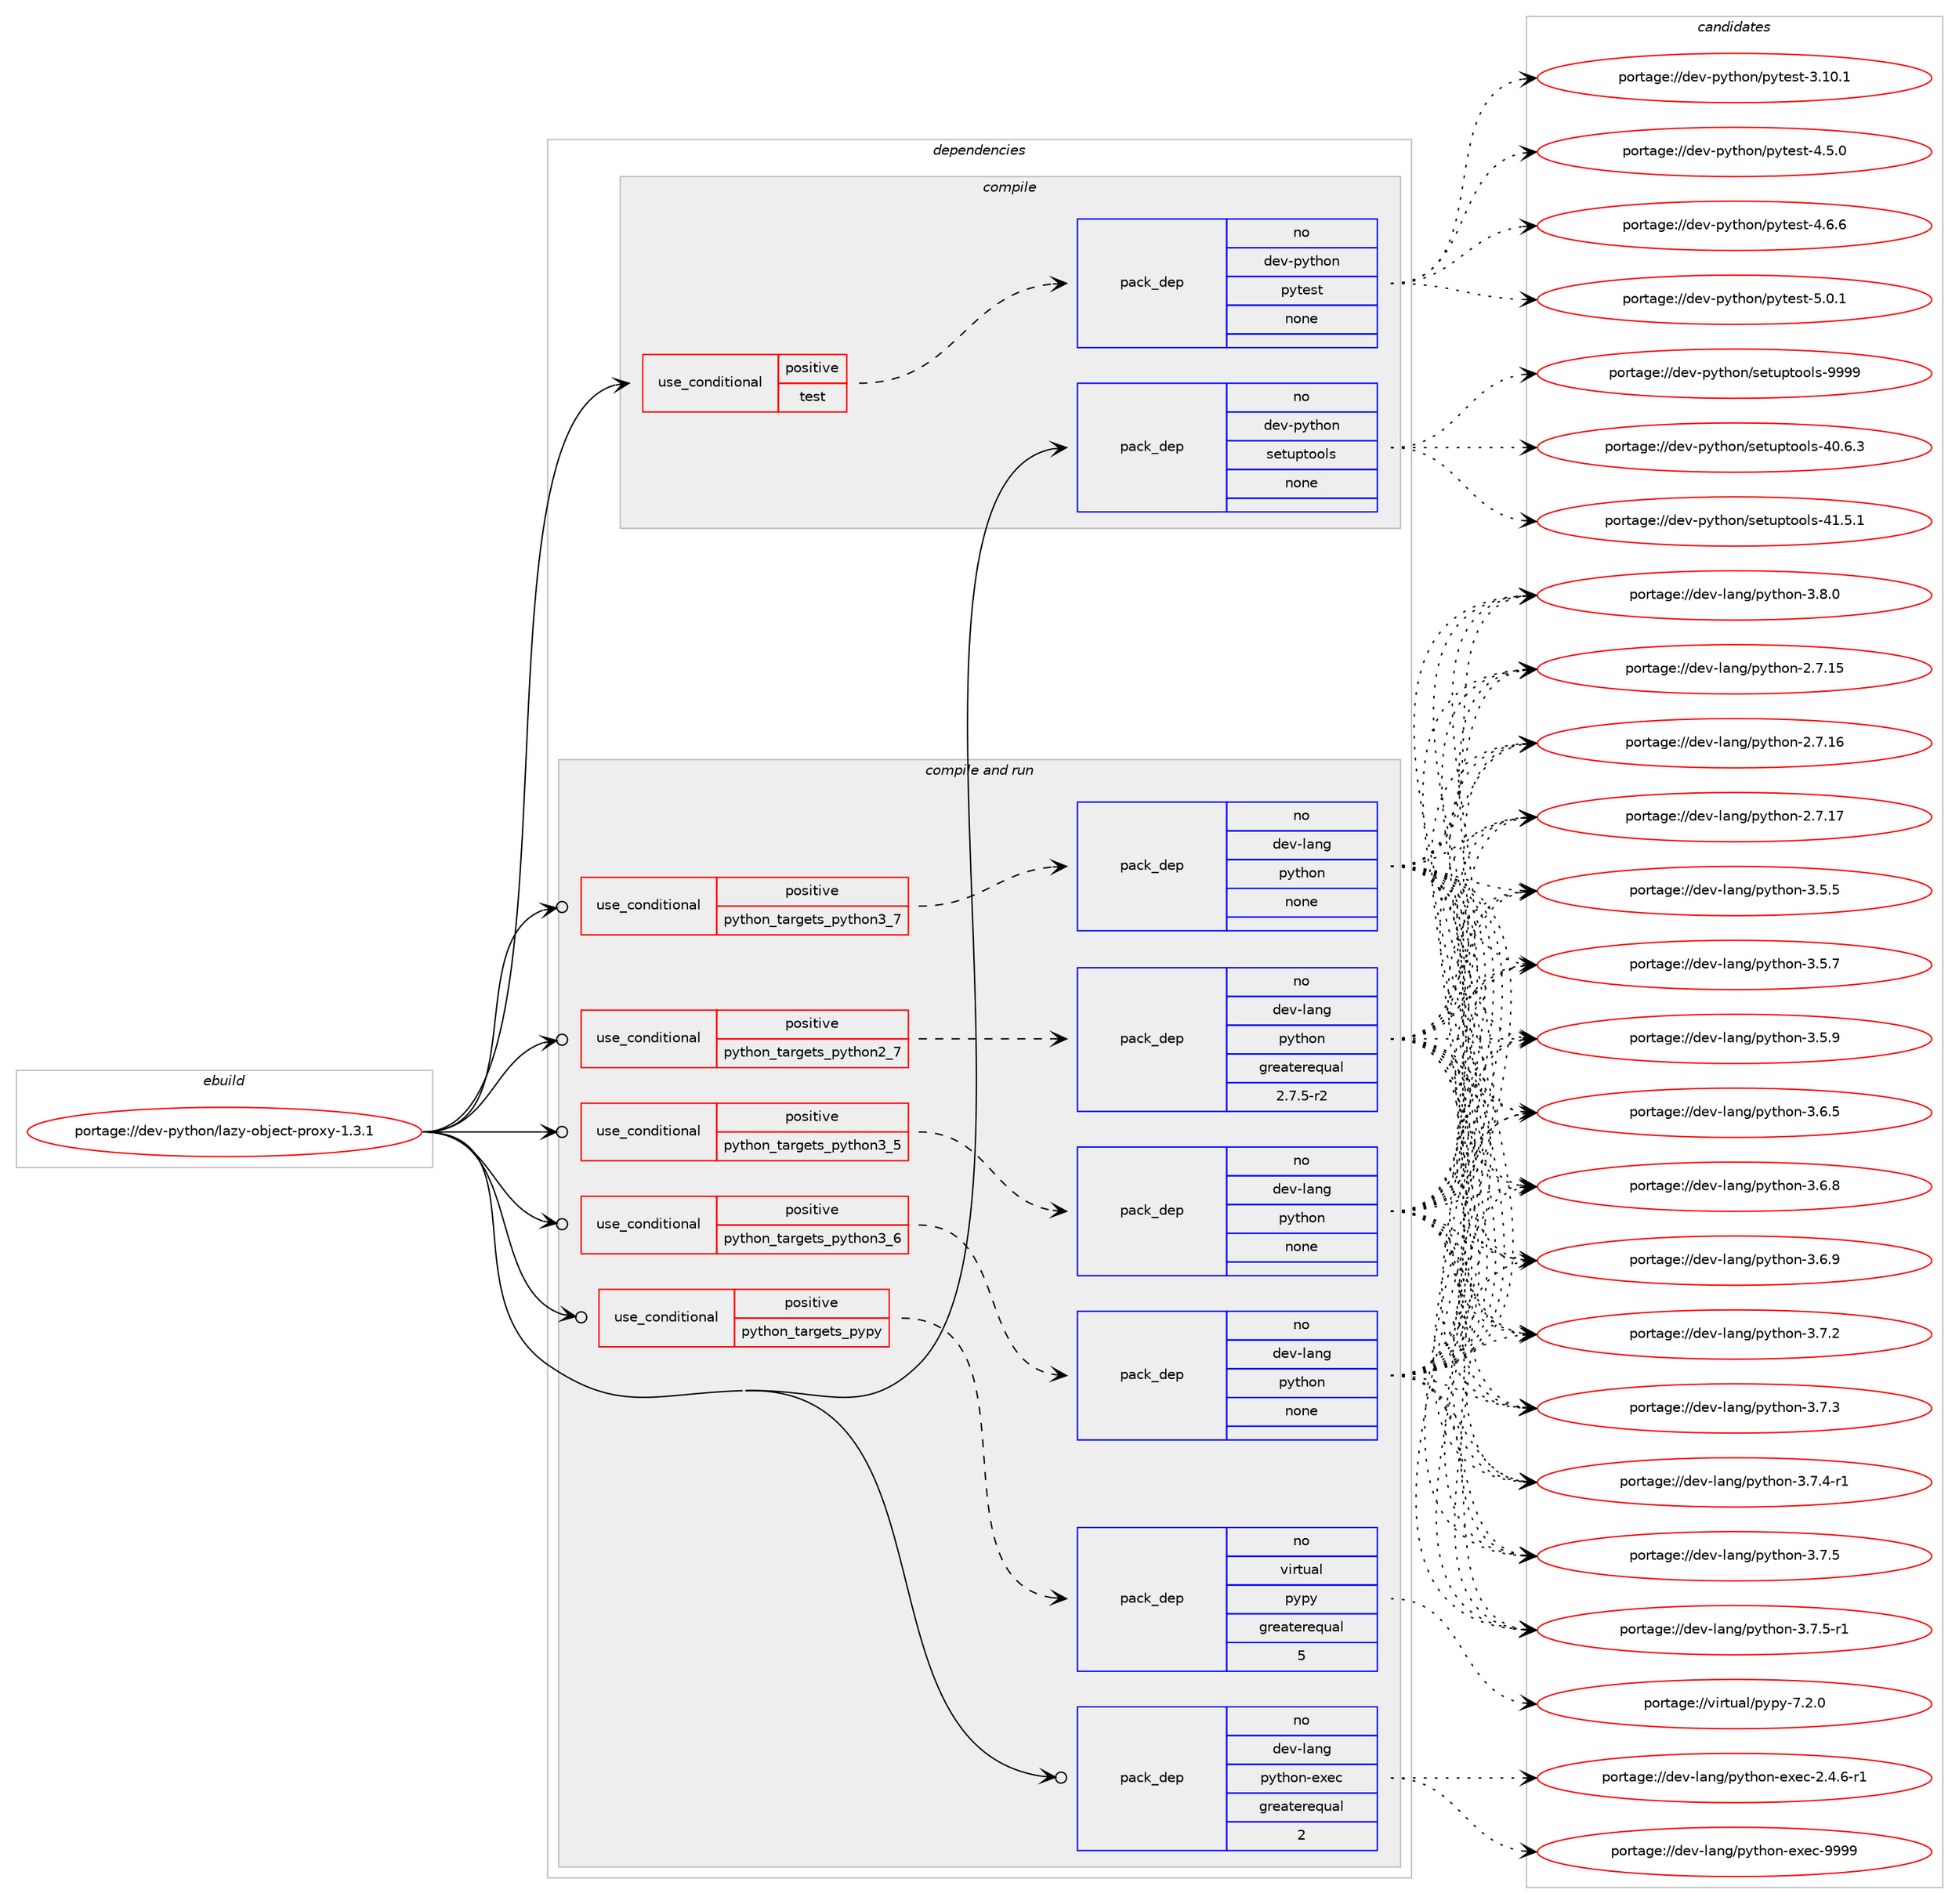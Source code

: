 digraph prolog {

# *************
# Graph options
# *************

newrank=true;
concentrate=true;
compound=true;
graph [rankdir=LR,fontname=Helvetica,fontsize=10,ranksep=1.5];#, ranksep=2.5, nodesep=0.2];
edge  [arrowhead=vee];
node  [fontname=Helvetica,fontsize=10];

# **********
# The ebuild
# **********

subgraph cluster_leftcol {
color=gray;
rank=same;
label=<<i>ebuild</i>>;
id [label="portage://dev-python/lazy-object-proxy-1.3.1", color=red, width=4, href="../dev-python/lazy-object-proxy-1.3.1.svg"];
}

# ****************
# The dependencies
# ****************

subgraph cluster_midcol {
color=gray;
label=<<i>dependencies</i>>;
subgraph cluster_compile {
fillcolor="#eeeeee";
style=filled;
label=<<i>compile</i>>;
subgraph cond31115 {
dependency147465 [label=<<TABLE BORDER="0" CELLBORDER="1" CELLSPACING="0" CELLPADDING="4"><TR><TD ROWSPAN="3" CELLPADDING="10">use_conditional</TD></TR><TR><TD>positive</TD></TR><TR><TD>test</TD></TR></TABLE>>, shape=none, color=red];
subgraph pack113023 {
dependency147466 [label=<<TABLE BORDER="0" CELLBORDER="1" CELLSPACING="0" CELLPADDING="4" WIDTH="220"><TR><TD ROWSPAN="6" CELLPADDING="30">pack_dep</TD></TR><TR><TD WIDTH="110">no</TD></TR><TR><TD>dev-python</TD></TR><TR><TD>pytest</TD></TR><TR><TD>none</TD></TR><TR><TD></TD></TR></TABLE>>, shape=none, color=blue];
}
dependency147465:e -> dependency147466:w [weight=20,style="dashed",arrowhead="vee"];
}
id:e -> dependency147465:w [weight=20,style="solid",arrowhead="vee"];
subgraph pack113024 {
dependency147467 [label=<<TABLE BORDER="0" CELLBORDER="1" CELLSPACING="0" CELLPADDING="4" WIDTH="220"><TR><TD ROWSPAN="6" CELLPADDING="30">pack_dep</TD></TR><TR><TD WIDTH="110">no</TD></TR><TR><TD>dev-python</TD></TR><TR><TD>setuptools</TD></TR><TR><TD>none</TD></TR><TR><TD></TD></TR></TABLE>>, shape=none, color=blue];
}
id:e -> dependency147467:w [weight=20,style="solid",arrowhead="vee"];
}
subgraph cluster_compileandrun {
fillcolor="#eeeeee";
style=filled;
label=<<i>compile and run</i>>;
subgraph cond31116 {
dependency147468 [label=<<TABLE BORDER="0" CELLBORDER="1" CELLSPACING="0" CELLPADDING="4"><TR><TD ROWSPAN="3" CELLPADDING="10">use_conditional</TD></TR><TR><TD>positive</TD></TR><TR><TD>python_targets_pypy</TD></TR></TABLE>>, shape=none, color=red];
subgraph pack113025 {
dependency147469 [label=<<TABLE BORDER="0" CELLBORDER="1" CELLSPACING="0" CELLPADDING="4" WIDTH="220"><TR><TD ROWSPAN="6" CELLPADDING="30">pack_dep</TD></TR><TR><TD WIDTH="110">no</TD></TR><TR><TD>virtual</TD></TR><TR><TD>pypy</TD></TR><TR><TD>greaterequal</TD></TR><TR><TD>5</TD></TR></TABLE>>, shape=none, color=blue];
}
dependency147468:e -> dependency147469:w [weight=20,style="dashed",arrowhead="vee"];
}
id:e -> dependency147468:w [weight=20,style="solid",arrowhead="odotvee"];
subgraph cond31117 {
dependency147470 [label=<<TABLE BORDER="0" CELLBORDER="1" CELLSPACING="0" CELLPADDING="4"><TR><TD ROWSPAN="3" CELLPADDING="10">use_conditional</TD></TR><TR><TD>positive</TD></TR><TR><TD>python_targets_python2_7</TD></TR></TABLE>>, shape=none, color=red];
subgraph pack113026 {
dependency147471 [label=<<TABLE BORDER="0" CELLBORDER="1" CELLSPACING="0" CELLPADDING="4" WIDTH="220"><TR><TD ROWSPAN="6" CELLPADDING="30">pack_dep</TD></TR><TR><TD WIDTH="110">no</TD></TR><TR><TD>dev-lang</TD></TR><TR><TD>python</TD></TR><TR><TD>greaterequal</TD></TR><TR><TD>2.7.5-r2</TD></TR></TABLE>>, shape=none, color=blue];
}
dependency147470:e -> dependency147471:w [weight=20,style="dashed",arrowhead="vee"];
}
id:e -> dependency147470:w [weight=20,style="solid",arrowhead="odotvee"];
subgraph cond31118 {
dependency147472 [label=<<TABLE BORDER="0" CELLBORDER="1" CELLSPACING="0" CELLPADDING="4"><TR><TD ROWSPAN="3" CELLPADDING="10">use_conditional</TD></TR><TR><TD>positive</TD></TR><TR><TD>python_targets_python3_5</TD></TR></TABLE>>, shape=none, color=red];
subgraph pack113027 {
dependency147473 [label=<<TABLE BORDER="0" CELLBORDER="1" CELLSPACING="0" CELLPADDING="4" WIDTH="220"><TR><TD ROWSPAN="6" CELLPADDING="30">pack_dep</TD></TR><TR><TD WIDTH="110">no</TD></TR><TR><TD>dev-lang</TD></TR><TR><TD>python</TD></TR><TR><TD>none</TD></TR><TR><TD></TD></TR></TABLE>>, shape=none, color=blue];
}
dependency147472:e -> dependency147473:w [weight=20,style="dashed",arrowhead="vee"];
}
id:e -> dependency147472:w [weight=20,style="solid",arrowhead="odotvee"];
subgraph cond31119 {
dependency147474 [label=<<TABLE BORDER="0" CELLBORDER="1" CELLSPACING="0" CELLPADDING="4"><TR><TD ROWSPAN="3" CELLPADDING="10">use_conditional</TD></TR><TR><TD>positive</TD></TR><TR><TD>python_targets_python3_6</TD></TR></TABLE>>, shape=none, color=red];
subgraph pack113028 {
dependency147475 [label=<<TABLE BORDER="0" CELLBORDER="1" CELLSPACING="0" CELLPADDING="4" WIDTH="220"><TR><TD ROWSPAN="6" CELLPADDING="30">pack_dep</TD></TR><TR><TD WIDTH="110">no</TD></TR><TR><TD>dev-lang</TD></TR><TR><TD>python</TD></TR><TR><TD>none</TD></TR><TR><TD></TD></TR></TABLE>>, shape=none, color=blue];
}
dependency147474:e -> dependency147475:w [weight=20,style="dashed",arrowhead="vee"];
}
id:e -> dependency147474:w [weight=20,style="solid",arrowhead="odotvee"];
subgraph cond31120 {
dependency147476 [label=<<TABLE BORDER="0" CELLBORDER="1" CELLSPACING="0" CELLPADDING="4"><TR><TD ROWSPAN="3" CELLPADDING="10">use_conditional</TD></TR><TR><TD>positive</TD></TR><TR><TD>python_targets_python3_7</TD></TR></TABLE>>, shape=none, color=red];
subgraph pack113029 {
dependency147477 [label=<<TABLE BORDER="0" CELLBORDER="1" CELLSPACING="0" CELLPADDING="4" WIDTH="220"><TR><TD ROWSPAN="6" CELLPADDING="30">pack_dep</TD></TR><TR><TD WIDTH="110">no</TD></TR><TR><TD>dev-lang</TD></TR><TR><TD>python</TD></TR><TR><TD>none</TD></TR><TR><TD></TD></TR></TABLE>>, shape=none, color=blue];
}
dependency147476:e -> dependency147477:w [weight=20,style="dashed",arrowhead="vee"];
}
id:e -> dependency147476:w [weight=20,style="solid",arrowhead="odotvee"];
subgraph pack113030 {
dependency147478 [label=<<TABLE BORDER="0" CELLBORDER="1" CELLSPACING="0" CELLPADDING="4" WIDTH="220"><TR><TD ROWSPAN="6" CELLPADDING="30">pack_dep</TD></TR><TR><TD WIDTH="110">no</TD></TR><TR><TD>dev-lang</TD></TR><TR><TD>python-exec</TD></TR><TR><TD>greaterequal</TD></TR><TR><TD>2</TD></TR></TABLE>>, shape=none, color=blue];
}
id:e -> dependency147478:w [weight=20,style="solid",arrowhead="odotvee"];
}
subgraph cluster_run {
fillcolor="#eeeeee";
style=filled;
label=<<i>run</i>>;
}
}

# **************
# The candidates
# **************

subgraph cluster_choices {
rank=same;
color=gray;
label=<<i>candidates</i>>;

subgraph choice113023 {
color=black;
nodesep=1;
choiceportage100101118451121211161041111104711212111610111511645514649484649 [label="portage://dev-python/pytest-3.10.1", color=red, width=4,href="../dev-python/pytest-3.10.1.svg"];
choiceportage1001011184511212111610411111047112121116101115116455246534648 [label="portage://dev-python/pytest-4.5.0", color=red, width=4,href="../dev-python/pytest-4.5.0.svg"];
choiceportage1001011184511212111610411111047112121116101115116455246544654 [label="portage://dev-python/pytest-4.6.6", color=red, width=4,href="../dev-python/pytest-4.6.6.svg"];
choiceportage1001011184511212111610411111047112121116101115116455346484649 [label="portage://dev-python/pytest-5.0.1", color=red, width=4,href="../dev-python/pytest-5.0.1.svg"];
dependency147466:e -> choiceportage100101118451121211161041111104711212111610111511645514649484649:w [style=dotted,weight="100"];
dependency147466:e -> choiceportage1001011184511212111610411111047112121116101115116455246534648:w [style=dotted,weight="100"];
dependency147466:e -> choiceportage1001011184511212111610411111047112121116101115116455246544654:w [style=dotted,weight="100"];
dependency147466:e -> choiceportage1001011184511212111610411111047112121116101115116455346484649:w [style=dotted,weight="100"];
}
subgraph choice113024 {
color=black;
nodesep=1;
choiceportage100101118451121211161041111104711510111611711211611111110811545524846544651 [label="portage://dev-python/setuptools-40.6.3", color=red, width=4,href="../dev-python/setuptools-40.6.3.svg"];
choiceportage100101118451121211161041111104711510111611711211611111110811545524946534649 [label="portage://dev-python/setuptools-41.5.1", color=red, width=4,href="../dev-python/setuptools-41.5.1.svg"];
choiceportage10010111845112121116104111110471151011161171121161111111081154557575757 [label="portage://dev-python/setuptools-9999", color=red, width=4,href="../dev-python/setuptools-9999.svg"];
dependency147467:e -> choiceportage100101118451121211161041111104711510111611711211611111110811545524846544651:w [style=dotted,weight="100"];
dependency147467:e -> choiceportage100101118451121211161041111104711510111611711211611111110811545524946534649:w [style=dotted,weight="100"];
dependency147467:e -> choiceportage10010111845112121116104111110471151011161171121161111111081154557575757:w [style=dotted,weight="100"];
}
subgraph choice113025 {
color=black;
nodesep=1;
choiceportage1181051141161179710847112121112121455546504648 [label="portage://virtual/pypy-7.2.0", color=red, width=4,href="../virtual/pypy-7.2.0.svg"];
dependency147469:e -> choiceportage1181051141161179710847112121112121455546504648:w [style=dotted,weight="100"];
}
subgraph choice113026 {
color=black;
nodesep=1;
choiceportage10010111845108971101034711212111610411111045504655464953 [label="portage://dev-lang/python-2.7.15", color=red, width=4,href="../dev-lang/python-2.7.15.svg"];
choiceportage10010111845108971101034711212111610411111045504655464954 [label="portage://dev-lang/python-2.7.16", color=red, width=4,href="../dev-lang/python-2.7.16.svg"];
choiceportage10010111845108971101034711212111610411111045504655464955 [label="portage://dev-lang/python-2.7.17", color=red, width=4,href="../dev-lang/python-2.7.17.svg"];
choiceportage100101118451089711010347112121116104111110455146534653 [label="portage://dev-lang/python-3.5.5", color=red, width=4,href="../dev-lang/python-3.5.5.svg"];
choiceportage100101118451089711010347112121116104111110455146534655 [label="portage://dev-lang/python-3.5.7", color=red, width=4,href="../dev-lang/python-3.5.7.svg"];
choiceportage100101118451089711010347112121116104111110455146534657 [label="portage://dev-lang/python-3.5.9", color=red, width=4,href="../dev-lang/python-3.5.9.svg"];
choiceportage100101118451089711010347112121116104111110455146544653 [label="portage://dev-lang/python-3.6.5", color=red, width=4,href="../dev-lang/python-3.6.5.svg"];
choiceportage100101118451089711010347112121116104111110455146544656 [label="portage://dev-lang/python-3.6.8", color=red, width=4,href="../dev-lang/python-3.6.8.svg"];
choiceportage100101118451089711010347112121116104111110455146544657 [label="portage://dev-lang/python-3.6.9", color=red, width=4,href="../dev-lang/python-3.6.9.svg"];
choiceportage100101118451089711010347112121116104111110455146554650 [label="portage://dev-lang/python-3.7.2", color=red, width=4,href="../dev-lang/python-3.7.2.svg"];
choiceportage100101118451089711010347112121116104111110455146554651 [label="portage://dev-lang/python-3.7.3", color=red, width=4,href="../dev-lang/python-3.7.3.svg"];
choiceportage1001011184510897110103471121211161041111104551465546524511449 [label="portage://dev-lang/python-3.7.4-r1", color=red, width=4,href="../dev-lang/python-3.7.4-r1.svg"];
choiceportage100101118451089711010347112121116104111110455146554653 [label="portage://dev-lang/python-3.7.5", color=red, width=4,href="../dev-lang/python-3.7.5.svg"];
choiceportage1001011184510897110103471121211161041111104551465546534511449 [label="portage://dev-lang/python-3.7.5-r1", color=red, width=4,href="../dev-lang/python-3.7.5-r1.svg"];
choiceportage100101118451089711010347112121116104111110455146564648 [label="portage://dev-lang/python-3.8.0", color=red, width=4,href="../dev-lang/python-3.8.0.svg"];
dependency147471:e -> choiceportage10010111845108971101034711212111610411111045504655464953:w [style=dotted,weight="100"];
dependency147471:e -> choiceportage10010111845108971101034711212111610411111045504655464954:w [style=dotted,weight="100"];
dependency147471:e -> choiceportage10010111845108971101034711212111610411111045504655464955:w [style=dotted,weight="100"];
dependency147471:e -> choiceportage100101118451089711010347112121116104111110455146534653:w [style=dotted,weight="100"];
dependency147471:e -> choiceportage100101118451089711010347112121116104111110455146534655:w [style=dotted,weight="100"];
dependency147471:e -> choiceportage100101118451089711010347112121116104111110455146534657:w [style=dotted,weight="100"];
dependency147471:e -> choiceportage100101118451089711010347112121116104111110455146544653:w [style=dotted,weight="100"];
dependency147471:e -> choiceportage100101118451089711010347112121116104111110455146544656:w [style=dotted,weight="100"];
dependency147471:e -> choiceportage100101118451089711010347112121116104111110455146544657:w [style=dotted,weight="100"];
dependency147471:e -> choiceportage100101118451089711010347112121116104111110455146554650:w [style=dotted,weight="100"];
dependency147471:e -> choiceportage100101118451089711010347112121116104111110455146554651:w [style=dotted,weight="100"];
dependency147471:e -> choiceportage1001011184510897110103471121211161041111104551465546524511449:w [style=dotted,weight="100"];
dependency147471:e -> choiceportage100101118451089711010347112121116104111110455146554653:w [style=dotted,weight="100"];
dependency147471:e -> choiceportage1001011184510897110103471121211161041111104551465546534511449:w [style=dotted,weight="100"];
dependency147471:e -> choiceportage100101118451089711010347112121116104111110455146564648:w [style=dotted,weight="100"];
}
subgraph choice113027 {
color=black;
nodesep=1;
choiceportage10010111845108971101034711212111610411111045504655464953 [label="portage://dev-lang/python-2.7.15", color=red, width=4,href="../dev-lang/python-2.7.15.svg"];
choiceportage10010111845108971101034711212111610411111045504655464954 [label="portage://dev-lang/python-2.7.16", color=red, width=4,href="../dev-lang/python-2.7.16.svg"];
choiceportage10010111845108971101034711212111610411111045504655464955 [label="portage://dev-lang/python-2.7.17", color=red, width=4,href="../dev-lang/python-2.7.17.svg"];
choiceportage100101118451089711010347112121116104111110455146534653 [label="portage://dev-lang/python-3.5.5", color=red, width=4,href="../dev-lang/python-3.5.5.svg"];
choiceportage100101118451089711010347112121116104111110455146534655 [label="portage://dev-lang/python-3.5.7", color=red, width=4,href="../dev-lang/python-3.5.7.svg"];
choiceportage100101118451089711010347112121116104111110455146534657 [label="portage://dev-lang/python-3.5.9", color=red, width=4,href="../dev-lang/python-3.5.9.svg"];
choiceportage100101118451089711010347112121116104111110455146544653 [label="portage://dev-lang/python-3.6.5", color=red, width=4,href="../dev-lang/python-3.6.5.svg"];
choiceportage100101118451089711010347112121116104111110455146544656 [label="portage://dev-lang/python-3.6.8", color=red, width=4,href="../dev-lang/python-3.6.8.svg"];
choiceportage100101118451089711010347112121116104111110455146544657 [label="portage://dev-lang/python-3.6.9", color=red, width=4,href="../dev-lang/python-3.6.9.svg"];
choiceportage100101118451089711010347112121116104111110455146554650 [label="portage://dev-lang/python-3.7.2", color=red, width=4,href="../dev-lang/python-3.7.2.svg"];
choiceportage100101118451089711010347112121116104111110455146554651 [label="portage://dev-lang/python-3.7.3", color=red, width=4,href="../dev-lang/python-3.7.3.svg"];
choiceportage1001011184510897110103471121211161041111104551465546524511449 [label="portage://dev-lang/python-3.7.4-r1", color=red, width=4,href="../dev-lang/python-3.7.4-r1.svg"];
choiceportage100101118451089711010347112121116104111110455146554653 [label="portage://dev-lang/python-3.7.5", color=red, width=4,href="../dev-lang/python-3.7.5.svg"];
choiceportage1001011184510897110103471121211161041111104551465546534511449 [label="portage://dev-lang/python-3.7.5-r1", color=red, width=4,href="../dev-lang/python-3.7.5-r1.svg"];
choiceportage100101118451089711010347112121116104111110455146564648 [label="portage://dev-lang/python-3.8.0", color=red, width=4,href="../dev-lang/python-3.8.0.svg"];
dependency147473:e -> choiceportage10010111845108971101034711212111610411111045504655464953:w [style=dotted,weight="100"];
dependency147473:e -> choiceportage10010111845108971101034711212111610411111045504655464954:w [style=dotted,weight="100"];
dependency147473:e -> choiceportage10010111845108971101034711212111610411111045504655464955:w [style=dotted,weight="100"];
dependency147473:e -> choiceportage100101118451089711010347112121116104111110455146534653:w [style=dotted,weight="100"];
dependency147473:e -> choiceportage100101118451089711010347112121116104111110455146534655:w [style=dotted,weight="100"];
dependency147473:e -> choiceportage100101118451089711010347112121116104111110455146534657:w [style=dotted,weight="100"];
dependency147473:e -> choiceportage100101118451089711010347112121116104111110455146544653:w [style=dotted,weight="100"];
dependency147473:e -> choiceportage100101118451089711010347112121116104111110455146544656:w [style=dotted,weight="100"];
dependency147473:e -> choiceportage100101118451089711010347112121116104111110455146544657:w [style=dotted,weight="100"];
dependency147473:e -> choiceportage100101118451089711010347112121116104111110455146554650:w [style=dotted,weight="100"];
dependency147473:e -> choiceportage100101118451089711010347112121116104111110455146554651:w [style=dotted,weight="100"];
dependency147473:e -> choiceportage1001011184510897110103471121211161041111104551465546524511449:w [style=dotted,weight="100"];
dependency147473:e -> choiceportage100101118451089711010347112121116104111110455146554653:w [style=dotted,weight="100"];
dependency147473:e -> choiceportage1001011184510897110103471121211161041111104551465546534511449:w [style=dotted,weight="100"];
dependency147473:e -> choiceportage100101118451089711010347112121116104111110455146564648:w [style=dotted,weight="100"];
}
subgraph choice113028 {
color=black;
nodesep=1;
choiceportage10010111845108971101034711212111610411111045504655464953 [label="portage://dev-lang/python-2.7.15", color=red, width=4,href="../dev-lang/python-2.7.15.svg"];
choiceportage10010111845108971101034711212111610411111045504655464954 [label="portage://dev-lang/python-2.7.16", color=red, width=4,href="../dev-lang/python-2.7.16.svg"];
choiceportage10010111845108971101034711212111610411111045504655464955 [label="portage://dev-lang/python-2.7.17", color=red, width=4,href="../dev-lang/python-2.7.17.svg"];
choiceportage100101118451089711010347112121116104111110455146534653 [label="portage://dev-lang/python-3.5.5", color=red, width=4,href="../dev-lang/python-3.5.5.svg"];
choiceportage100101118451089711010347112121116104111110455146534655 [label="portage://dev-lang/python-3.5.7", color=red, width=4,href="../dev-lang/python-3.5.7.svg"];
choiceportage100101118451089711010347112121116104111110455146534657 [label="portage://dev-lang/python-3.5.9", color=red, width=4,href="../dev-lang/python-3.5.9.svg"];
choiceportage100101118451089711010347112121116104111110455146544653 [label="portage://dev-lang/python-3.6.5", color=red, width=4,href="../dev-lang/python-3.6.5.svg"];
choiceportage100101118451089711010347112121116104111110455146544656 [label="portage://dev-lang/python-3.6.8", color=red, width=4,href="../dev-lang/python-3.6.8.svg"];
choiceportage100101118451089711010347112121116104111110455146544657 [label="portage://dev-lang/python-3.6.9", color=red, width=4,href="../dev-lang/python-3.6.9.svg"];
choiceportage100101118451089711010347112121116104111110455146554650 [label="portage://dev-lang/python-3.7.2", color=red, width=4,href="../dev-lang/python-3.7.2.svg"];
choiceportage100101118451089711010347112121116104111110455146554651 [label="portage://dev-lang/python-3.7.3", color=red, width=4,href="../dev-lang/python-3.7.3.svg"];
choiceportage1001011184510897110103471121211161041111104551465546524511449 [label="portage://dev-lang/python-3.7.4-r1", color=red, width=4,href="../dev-lang/python-3.7.4-r1.svg"];
choiceportage100101118451089711010347112121116104111110455146554653 [label="portage://dev-lang/python-3.7.5", color=red, width=4,href="../dev-lang/python-3.7.5.svg"];
choiceportage1001011184510897110103471121211161041111104551465546534511449 [label="portage://dev-lang/python-3.7.5-r1", color=red, width=4,href="../dev-lang/python-3.7.5-r1.svg"];
choiceportage100101118451089711010347112121116104111110455146564648 [label="portage://dev-lang/python-3.8.0", color=red, width=4,href="../dev-lang/python-3.8.0.svg"];
dependency147475:e -> choiceportage10010111845108971101034711212111610411111045504655464953:w [style=dotted,weight="100"];
dependency147475:e -> choiceportage10010111845108971101034711212111610411111045504655464954:w [style=dotted,weight="100"];
dependency147475:e -> choiceportage10010111845108971101034711212111610411111045504655464955:w [style=dotted,weight="100"];
dependency147475:e -> choiceportage100101118451089711010347112121116104111110455146534653:w [style=dotted,weight="100"];
dependency147475:e -> choiceportage100101118451089711010347112121116104111110455146534655:w [style=dotted,weight="100"];
dependency147475:e -> choiceportage100101118451089711010347112121116104111110455146534657:w [style=dotted,weight="100"];
dependency147475:e -> choiceportage100101118451089711010347112121116104111110455146544653:w [style=dotted,weight="100"];
dependency147475:e -> choiceportage100101118451089711010347112121116104111110455146544656:w [style=dotted,weight="100"];
dependency147475:e -> choiceportage100101118451089711010347112121116104111110455146544657:w [style=dotted,weight="100"];
dependency147475:e -> choiceportage100101118451089711010347112121116104111110455146554650:w [style=dotted,weight="100"];
dependency147475:e -> choiceportage100101118451089711010347112121116104111110455146554651:w [style=dotted,weight="100"];
dependency147475:e -> choiceportage1001011184510897110103471121211161041111104551465546524511449:w [style=dotted,weight="100"];
dependency147475:e -> choiceportage100101118451089711010347112121116104111110455146554653:w [style=dotted,weight="100"];
dependency147475:e -> choiceportage1001011184510897110103471121211161041111104551465546534511449:w [style=dotted,weight="100"];
dependency147475:e -> choiceportage100101118451089711010347112121116104111110455146564648:w [style=dotted,weight="100"];
}
subgraph choice113029 {
color=black;
nodesep=1;
choiceportage10010111845108971101034711212111610411111045504655464953 [label="portage://dev-lang/python-2.7.15", color=red, width=4,href="../dev-lang/python-2.7.15.svg"];
choiceportage10010111845108971101034711212111610411111045504655464954 [label="portage://dev-lang/python-2.7.16", color=red, width=4,href="../dev-lang/python-2.7.16.svg"];
choiceportage10010111845108971101034711212111610411111045504655464955 [label="portage://dev-lang/python-2.7.17", color=red, width=4,href="../dev-lang/python-2.7.17.svg"];
choiceportage100101118451089711010347112121116104111110455146534653 [label="portage://dev-lang/python-3.5.5", color=red, width=4,href="../dev-lang/python-3.5.5.svg"];
choiceportage100101118451089711010347112121116104111110455146534655 [label="portage://dev-lang/python-3.5.7", color=red, width=4,href="../dev-lang/python-3.5.7.svg"];
choiceportage100101118451089711010347112121116104111110455146534657 [label="portage://dev-lang/python-3.5.9", color=red, width=4,href="../dev-lang/python-3.5.9.svg"];
choiceportage100101118451089711010347112121116104111110455146544653 [label="portage://dev-lang/python-3.6.5", color=red, width=4,href="../dev-lang/python-3.6.5.svg"];
choiceportage100101118451089711010347112121116104111110455146544656 [label="portage://dev-lang/python-3.6.8", color=red, width=4,href="../dev-lang/python-3.6.8.svg"];
choiceportage100101118451089711010347112121116104111110455146544657 [label="portage://dev-lang/python-3.6.9", color=red, width=4,href="../dev-lang/python-3.6.9.svg"];
choiceportage100101118451089711010347112121116104111110455146554650 [label="portage://dev-lang/python-3.7.2", color=red, width=4,href="../dev-lang/python-3.7.2.svg"];
choiceportage100101118451089711010347112121116104111110455146554651 [label="portage://dev-lang/python-3.7.3", color=red, width=4,href="../dev-lang/python-3.7.3.svg"];
choiceportage1001011184510897110103471121211161041111104551465546524511449 [label="portage://dev-lang/python-3.7.4-r1", color=red, width=4,href="../dev-lang/python-3.7.4-r1.svg"];
choiceportage100101118451089711010347112121116104111110455146554653 [label="portage://dev-lang/python-3.7.5", color=red, width=4,href="../dev-lang/python-3.7.5.svg"];
choiceportage1001011184510897110103471121211161041111104551465546534511449 [label="portage://dev-lang/python-3.7.5-r1", color=red, width=4,href="../dev-lang/python-3.7.5-r1.svg"];
choiceportage100101118451089711010347112121116104111110455146564648 [label="portage://dev-lang/python-3.8.0", color=red, width=4,href="../dev-lang/python-3.8.0.svg"];
dependency147477:e -> choiceportage10010111845108971101034711212111610411111045504655464953:w [style=dotted,weight="100"];
dependency147477:e -> choiceportage10010111845108971101034711212111610411111045504655464954:w [style=dotted,weight="100"];
dependency147477:e -> choiceportage10010111845108971101034711212111610411111045504655464955:w [style=dotted,weight="100"];
dependency147477:e -> choiceportage100101118451089711010347112121116104111110455146534653:w [style=dotted,weight="100"];
dependency147477:e -> choiceportage100101118451089711010347112121116104111110455146534655:w [style=dotted,weight="100"];
dependency147477:e -> choiceportage100101118451089711010347112121116104111110455146534657:w [style=dotted,weight="100"];
dependency147477:e -> choiceportage100101118451089711010347112121116104111110455146544653:w [style=dotted,weight="100"];
dependency147477:e -> choiceportage100101118451089711010347112121116104111110455146544656:w [style=dotted,weight="100"];
dependency147477:e -> choiceportage100101118451089711010347112121116104111110455146544657:w [style=dotted,weight="100"];
dependency147477:e -> choiceportage100101118451089711010347112121116104111110455146554650:w [style=dotted,weight="100"];
dependency147477:e -> choiceportage100101118451089711010347112121116104111110455146554651:w [style=dotted,weight="100"];
dependency147477:e -> choiceportage1001011184510897110103471121211161041111104551465546524511449:w [style=dotted,weight="100"];
dependency147477:e -> choiceportage100101118451089711010347112121116104111110455146554653:w [style=dotted,weight="100"];
dependency147477:e -> choiceportage1001011184510897110103471121211161041111104551465546534511449:w [style=dotted,weight="100"];
dependency147477:e -> choiceportage100101118451089711010347112121116104111110455146564648:w [style=dotted,weight="100"];
}
subgraph choice113030 {
color=black;
nodesep=1;
choiceportage10010111845108971101034711212111610411111045101120101994550465246544511449 [label="portage://dev-lang/python-exec-2.4.6-r1", color=red, width=4,href="../dev-lang/python-exec-2.4.6-r1.svg"];
choiceportage10010111845108971101034711212111610411111045101120101994557575757 [label="portage://dev-lang/python-exec-9999", color=red, width=4,href="../dev-lang/python-exec-9999.svg"];
dependency147478:e -> choiceportage10010111845108971101034711212111610411111045101120101994550465246544511449:w [style=dotted,weight="100"];
dependency147478:e -> choiceportage10010111845108971101034711212111610411111045101120101994557575757:w [style=dotted,weight="100"];
}
}

}
